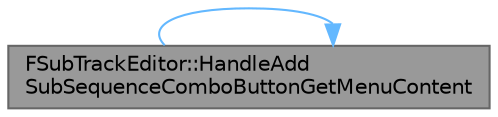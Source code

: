 digraph "FSubTrackEditor::HandleAddSubSequenceComboButtonGetMenuContent"
{
 // INTERACTIVE_SVG=YES
 // LATEX_PDF_SIZE
  bgcolor="transparent";
  edge [fontname=Helvetica,fontsize=10,labelfontname=Helvetica,labelfontsize=10];
  node [fontname=Helvetica,fontsize=10,shape=box,height=0.2,width=0.4];
  rankdir="LR";
  Node1 [id="Node000001",label="FSubTrackEditor::HandleAdd\lSubSequenceComboButtonGetMenuContent",height=0.2,width=0.4,color="gray40", fillcolor="grey60", style="filled", fontcolor="black",tooltip="Callback for generating the menu of the \"Add Sequence\" combo button."];
  Node1 -> Node1 [id="edge1_Node000001_Node000001",color="steelblue1",style="solid",tooltip=" "];
}
